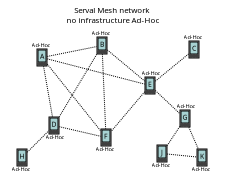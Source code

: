 <?xml version="1.0" encoding="UTF-8"?>
<dia:diagram xmlns:dia="http://www.lysator.liu.se/~alla/dia/">
  <dia:layer name="Background" visible="true" active="true">
    <dia:object type="Standard - Box" version="0" id="O0">
      <dia:attribute name="obj_pos">
        <dia:point val="0,0"/>
      </dia:attribute>
      <dia:attribute name="obj_bb">
        <dia:rectangle val="-6.939e-18,-6.939e-18;11.6,9.244"/>
      </dia:attribute>
      <dia:attribute name="elem_corner">
        <dia:point val="0,0"/>
      </dia:attribute>
      <dia:attribute name="elem_width">
        <dia:real val="11.6"/>
      </dia:attribute>
      <dia:attribute name="elem_height">
        <dia:real val="9.244"/>
      </dia:attribute>
      <dia:attribute name="border_width">
        <dia:real val="1.388e-17"/>
      </dia:attribute>
      <dia:attribute name="border_color">
        <dia:color val="#ffffff"/>
      </dia:attribute>
      <dia:attribute name="show_background">
        <dia:boolean val="false"/>
      </dia:attribute>
      <dia:attribute name="aspect">
        <dia:enum val="1"/>
      </dia:attribute>
    </dia:object>
    <dia:object type="Standard - Text" version="1" id="O1">
      <dia:attribute name="obj_pos">
        <dia:point val="5.6,0.6"/>
      </dia:attribute>
      <dia:attribute name="obj_bb">
        <dia:rectangle val="3.174,0.221;8.038,1.209"/>
      </dia:attribute>
      <dia:attribute name="text">
        <dia:composite type="text">
          <dia:attribute name="string">
            <dia:string>#Serval Mesh network
no infrastructure Ad-Hoc#</dia:string>
          </dia:attribute>
          <dia:attribute name="font">
            <dia:font family="sans" style="0" name="Helvetica"/>
          </dia:attribute>
          <dia:attribute name="height">
            <dia:real val="0.494"/>
          </dia:attribute>
          <dia:attribute name="pos">
            <dia:point val="5.6,0.6"/>
          </dia:attribute>
          <dia:attribute name="color">
            <dia:color val="#000000"/>
          </dia:attribute>
          <dia:attribute name="alignment">
            <dia:enum val="1"/>
          </dia:attribute>
        </dia:composite>
      </dia:attribute>
      <dia:attribute name="valign">
        <dia:enum val="3"/>
      </dia:attribute>
    </dia:object>
    <dia:group>
      <dia:object type="Standard - Box" version="0" id="O2">
        <dia:attribute name="obj_pos">
          <dia:point val="1.8,2.4"/>
        </dia:attribute>
        <dia:attribute name="obj_bb">
          <dia:rectangle val="1.785,2.385;2.315,3.265"/>
        </dia:attribute>
        <dia:attribute name="elem_corner">
          <dia:point val="1.8,2.4"/>
        </dia:attribute>
        <dia:attribute name="elem_width">
          <dia:real val="0.5"/>
        </dia:attribute>
        <dia:attribute name="elem_height">
          <dia:real val="0.85"/>
        </dia:attribute>
        <dia:attribute name="border_width">
          <dia:real val="0.03"/>
        </dia:attribute>
        <dia:attribute name="show_background">
          <dia:boolean val="true"/>
        </dia:attribute>
      </dia:object>
      <dia:object type="Standard - Box" version="0" id="O3">
        <dia:attribute name="obj_pos">
          <dia:point val="1.85,2.45"/>
        </dia:attribute>
        <dia:attribute name="obj_bb">
          <dia:rectangle val="1.835,2.435;2.265,3.065"/>
        </dia:attribute>
        <dia:attribute name="elem_corner">
          <dia:point val="1.85,2.45"/>
        </dia:attribute>
        <dia:attribute name="elem_width">
          <dia:real val="0.4"/>
        </dia:attribute>
        <dia:attribute name="elem_height">
          <dia:real val="0.6"/>
        </dia:attribute>
        <dia:attribute name="border_width">
          <dia:real val="0.03"/>
        </dia:attribute>
        <dia:attribute name="inner_color">
          <dia:color val="#a7d2d2"/>
        </dia:attribute>
        <dia:attribute name="show_background">
          <dia:boolean val="true"/>
        </dia:attribute>
      </dia:object>
      <dia:object type="Standard - Box" version="0" id="O4">
        <dia:attribute name="obj_pos">
          <dia:point val="1.85,3.1"/>
        </dia:attribute>
        <dia:attribute name="obj_bb">
          <dia:rectangle val="1.835,3.085;1.965,3.215"/>
        </dia:attribute>
        <dia:attribute name="elem_corner">
          <dia:point val="1.85,3.1"/>
        </dia:attribute>
        <dia:attribute name="elem_width">
          <dia:real val="0.1"/>
        </dia:attribute>
        <dia:attribute name="elem_height">
          <dia:real val="0.1"/>
        </dia:attribute>
        <dia:attribute name="border_width">
          <dia:real val="0.03"/>
        </dia:attribute>
        <dia:attribute name="show_background">
          <dia:boolean val="true"/>
        </dia:attribute>
      </dia:object>
      <dia:object type="Standard - Box" version="0" id="O5">
        <dia:attribute name="obj_pos">
          <dia:point val="2,3.1"/>
        </dia:attribute>
        <dia:attribute name="obj_bb">
          <dia:rectangle val="1.985,3.085;2.115,3.215"/>
        </dia:attribute>
        <dia:attribute name="elem_corner">
          <dia:point val="2,3.1"/>
        </dia:attribute>
        <dia:attribute name="elem_width">
          <dia:real val="0.1"/>
        </dia:attribute>
        <dia:attribute name="elem_height">
          <dia:real val="0.1"/>
        </dia:attribute>
        <dia:attribute name="border_width">
          <dia:real val="0.03"/>
        </dia:attribute>
        <dia:attribute name="show_background">
          <dia:boolean val="true"/>
        </dia:attribute>
      </dia:object>
      <dia:object type="Standard - Box" version="0" id="O6">
        <dia:attribute name="obj_pos">
          <dia:point val="2.15,3.1"/>
        </dia:attribute>
        <dia:attribute name="obj_bb">
          <dia:rectangle val="2.135,3.085;2.265,3.215"/>
        </dia:attribute>
        <dia:attribute name="elem_corner">
          <dia:point val="2.15,3.1"/>
        </dia:attribute>
        <dia:attribute name="elem_width">
          <dia:real val="0.1"/>
        </dia:attribute>
        <dia:attribute name="elem_height">
          <dia:real val="0.1"/>
        </dia:attribute>
        <dia:attribute name="border_width">
          <dia:real val="0.03"/>
        </dia:attribute>
        <dia:attribute name="show_background">
          <dia:boolean val="true"/>
        </dia:attribute>
      </dia:object>
    </dia:group>
    <dia:group>
      <dia:object type="Standard - Box" version="0" id="O7">
        <dia:attribute name="obj_pos">
          <dia:point val="7.2,3.8"/>
        </dia:attribute>
        <dia:attribute name="obj_bb">
          <dia:rectangle val="7.185,3.785;7.715,4.665"/>
        </dia:attribute>
        <dia:attribute name="elem_corner">
          <dia:point val="7.2,3.8"/>
        </dia:attribute>
        <dia:attribute name="elem_width">
          <dia:real val="0.5"/>
        </dia:attribute>
        <dia:attribute name="elem_height">
          <dia:real val="0.85"/>
        </dia:attribute>
        <dia:attribute name="border_width">
          <dia:real val="0.03"/>
        </dia:attribute>
        <dia:attribute name="show_background">
          <dia:boolean val="true"/>
        </dia:attribute>
      </dia:object>
      <dia:object type="Standard - Box" version="0" id="O8">
        <dia:attribute name="obj_pos">
          <dia:point val="7.25,3.85"/>
        </dia:attribute>
        <dia:attribute name="obj_bb">
          <dia:rectangle val="7.235,3.835;7.665,4.465"/>
        </dia:attribute>
        <dia:attribute name="elem_corner">
          <dia:point val="7.25,3.85"/>
        </dia:attribute>
        <dia:attribute name="elem_width">
          <dia:real val="0.4"/>
        </dia:attribute>
        <dia:attribute name="elem_height">
          <dia:real val="0.6"/>
        </dia:attribute>
        <dia:attribute name="border_width">
          <dia:real val="0.03"/>
        </dia:attribute>
        <dia:attribute name="inner_color">
          <dia:color val="#a7d2d2"/>
        </dia:attribute>
        <dia:attribute name="show_background">
          <dia:boolean val="true"/>
        </dia:attribute>
      </dia:object>
      <dia:object type="Standard - Box" version="0" id="O9">
        <dia:attribute name="obj_pos">
          <dia:point val="7.25,4.5"/>
        </dia:attribute>
        <dia:attribute name="obj_bb">
          <dia:rectangle val="7.235,4.485;7.365,4.615"/>
        </dia:attribute>
        <dia:attribute name="elem_corner">
          <dia:point val="7.25,4.5"/>
        </dia:attribute>
        <dia:attribute name="elem_width">
          <dia:real val="0.1"/>
        </dia:attribute>
        <dia:attribute name="elem_height">
          <dia:real val="0.1"/>
        </dia:attribute>
        <dia:attribute name="border_width">
          <dia:real val="0.03"/>
        </dia:attribute>
        <dia:attribute name="show_background">
          <dia:boolean val="true"/>
        </dia:attribute>
      </dia:object>
      <dia:object type="Standard - Box" version="0" id="O10">
        <dia:attribute name="obj_pos">
          <dia:point val="7.4,4.5"/>
        </dia:attribute>
        <dia:attribute name="obj_bb">
          <dia:rectangle val="7.385,4.485;7.515,4.615"/>
        </dia:attribute>
        <dia:attribute name="elem_corner">
          <dia:point val="7.4,4.5"/>
        </dia:attribute>
        <dia:attribute name="elem_width">
          <dia:real val="0.1"/>
        </dia:attribute>
        <dia:attribute name="elem_height">
          <dia:real val="0.1"/>
        </dia:attribute>
        <dia:attribute name="border_width">
          <dia:real val="0.03"/>
        </dia:attribute>
        <dia:attribute name="show_background">
          <dia:boolean val="true"/>
        </dia:attribute>
      </dia:object>
      <dia:object type="Standard - Box" version="0" id="O11">
        <dia:attribute name="obj_pos">
          <dia:point val="7.55,4.5"/>
        </dia:attribute>
        <dia:attribute name="obj_bb">
          <dia:rectangle val="7.535,4.485;7.665,4.615"/>
        </dia:attribute>
        <dia:attribute name="elem_corner">
          <dia:point val="7.55,4.5"/>
        </dia:attribute>
        <dia:attribute name="elem_width">
          <dia:real val="0.1"/>
        </dia:attribute>
        <dia:attribute name="elem_height">
          <dia:real val="0.1"/>
        </dia:attribute>
        <dia:attribute name="border_width">
          <dia:real val="0.03"/>
        </dia:attribute>
        <dia:attribute name="show_background">
          <dia:boolean val="true"/>
        </dia:attribute>
      </dia:object>
    </dia:group>
    <dia:group>
      <dia:object type="Standard - Box" version="0" id="O12">
        <dia:attribute name="obj_pos">
          <dia:point val="4.8,1.8"/>
        </dia:attribute>
        <dia:attribute name="obj_bb">
          <dia:rectangle val="4.785,1.785;5.315,2.665"/>
        </dia:attribute>
        <dia:attribute name="elem_corner">
          <dia:point val="4.8,1.8"/>
        </dia:attribute>
        <dia:attribute name="elem_width">
          <dia:real val="0.5"/>
        </dia:attribute>
        <dia:attribute name="elem_height">
          <dia:real val="0.85"/>
        </dia:attribute>
        <dia:attribute name="border_width">
          <dia:real val="0.03"/>
        </dia:attribute>
        <dia:attribute name="show_background">
          <dia:boolean val="true"/>
        </dia:attribute>
      </dia:object>
      <dia:object type="Standard - Box" version="0" id="O13">
        <dia:attribute name="obj_pos">
          <dia:point val="4.85,1.85"/>
        </dia:attribute>
        <dia:attribute name="obj_bb">
          <dia:rectangle val="4.835,1.835;5.265,2.465"/>
        </dia:attribute>
        <dia:attribute name="elem_corner">
          <dia:point val="4.85,1.85"/>
        </dia:attribute>
        <dia:attribute name="elem_width">
          <dia:real val="0.4"/>
        </dia:attribute>
        <dia:attribute name="elem_height">
          <dia:real val="0.6"/>
        </dia:attribute>
        <dia:attribute name="border_width">
          <dia:real val="0.03"/>
        </dia:attribute>
        <dia:attribute name="inner_color">
          <dia:color val="#a7d2d2"/>
        </dia:attribute>
        <dia:attribute name="show_background">
          <dia:boolean val="true"/>
        </dia:attribute>
      </dia:object>
      <dia:object type="Standard - Box" version="0" id="O14">
        <dia:attribute name="obj_pos">
          <dia:point val="4.85,2.5"/>
        </dia:attribute>
        <dia:attribute name="obj_bb">
          <dia:rectangle val="4.835,2.485;4.965,2.615"/>
        </dia:attribute>
        <dia:attribute name="elem_corner">
          <dia:point val="4.85,2.5"/>
        </dia:attribute>
        <dia:attribute name="elem_width">
          <dia:real val="0.1"/>
        </dia:attribute>
        <dia:attribute name="elem_height">
          <dia:real val="0.1"/>
        </dia:attribute>
        <dia:attribute name="border_width">
          <dia:real val="0.03"/>
        </dia:attribute>
        <dia:attribute name="show_background">
          <dia:boolean val="true"/>
        </dia:attribute>
      </dia:object>
      <dia:object type="Standard - Box" version="0" id="O15">
        <dia:attribute name="obj_pos">
          <dia:point val="5,2.5"/>
        </dia:attribute>
        <dia:attribute name="obj_bb">
          <dia:rectangle val="4.985,2.485;5.115,2.615"/>
        </dia:attribute>
        <dia:attribute name="elem_corner">
          <dia:point val="5,2.5"/>
        </dia:attribute>
        <dia:attribute name="elem_width">
          <dia:real val="0.1"/>
        </dia:attribute>
        <dia:attribute name="elem_height">
          <dia:real val="0.1"/>
        </dia:attribute>
        <dia:attribute name="border_width">
          <dia:real val="0.03"/>
        </dia:attribute>
        <dia:attribute name="show_background">
          <dia:boolean val="true"/>
        </dia:attribute>
      </dia:object>
      <dia:object type="Standard - Box" version="0" id="O16">
        <dia:attribute name="obj_pos">
          <dia:point val="5.15,2.5"/>
        </dia:attribute>
        <dia:attribute name="obj_bb">
          <dia:rectangle val="5.135,2.485;5.265,2.615"/>
        </dia:attribute>
        <dia:attribute name="elem_corner">
          <dia:point val="5.15,2.5"/>
        </dia:attribute>
        <dia:attribute name="elem_width">
          <dia:real val="0.1"/>
        </dia:attribute>
        <dia:attribute name="elem_height">
          <dia:real val="0.1"/>
        </dia:attribute>
        <dia:attribute name="border_width">
          <dia:real val="0.03"/>
        </dia:attribute>
        <dia:attribute name="show_background">
          <dia:boolean val="true"/>
        </dia:attribute>
      </dia:object>
    </dia:group>
    <dia:group>
      <dia:object type="Standard - Box" version="0" id="O17">
        <dia:attribute name="obj_pos">
          <dia:point val="2.4,5.8"/>
        </dia:attribute>
        <dia:attribute name="obj_bb">
          <dia:rectangle val="2.385,5.785;2.915,6.665"/>
        </dia:attribute>
        <dia:attribute name="elem_corner">
          <dia:point val="2.4,5.8"/>
        </dia:attribute>
        <dia:attribute name="elem_width">
          <dia:real val="0.5"/>
        </dia:attribute>
        <dia:attribute name="elem_height">
          <dia:real val="0.85"/>
        </dia:attribute>
        <dia:attribute name="border_width">
          <dia:real val="0.03"/>
        </dia:attribute>
        <dia:attribute name="show_background">
          <dia:boolean val="true"/>
        </dia:attribute>
      </dia:object>
      <dia:object type="Standard - Box" version="0" id="O18">
        <dia:attribute name="obj_pos">
          <dia:point val="2.45,5.85"/>
        </dia:attribute>
        <dia:attribute name="obj_bb">
          <dia:rectangle val="2.435,5.835;2.865,6.465"/>
        </dia:attribute>
        <dia:attribute name="elem_corner">
          <dia:point val="2.45,5.85"/>
        </dia:attribute>
        <dia:attribute name="elem_width">
          <dia:real val="0.4"/>
        </dia:attribute>
        <dia:attribute name="elem_height">
          <dia:real val="0.6"/>
        </dia:attribute>
        <dia:attribute name="border_width">
          <dia:real val="0.03"/>
        </dia:attribute>
        <dia:attribute name="inner_color">
          <dia:color val="#a7d2d2"/>
        </dia:attribute>
        <dia:attribute name="show_background">
          <dia:boolean val="true"/>
        </dia:attribute>
      </dia:object>
      <dia:object type="Standard - Box" version="0" id="O19">
        <dia:attribute name="obj_pos">
          <dia:point val="2.45,6.5"/>
        </dia:attribute>
        <dia:attribute name="obj_bb">
          <dia:rectangle val="2.435,6.485;2.565,6.615"/>
        </dia:attribute>
        <dia:attribute name="elem_corner">
          <dia:point val="2.45,6.5"/>
        </dia:attribute>
        <dia:attribute name="elem_width">
          <dia:real val="0.1"/>
        </dia:attribute>
        <dia:attribute name="elem_height">
          <dia:real val="0.1"/>
        </dia:attribute>
        <dia:attribute name="border_width">
          <dia:real val="0.03"/>
        </dia:attribute>
        <dia:attribute name="show_background">
          <dia:boolean val="true"/>
        </dia:attribute>
      </dia:object>
      <dia:object type="Standard - Box" version="0" id="O20">
        <dia:attribute name="obj_pos">
          <dia:point val="2.6,6.5"/>
        </dia:attribute>
        <dia:attribute name="obj_bb">
          <dia:rectangle val="2.585,6.485;2.715,6.615"/>
        </dia:attribute>
        <dia:attribute name="elem_corner">
          <dia:point val="2.6,6.5"/>
        </dia:attribute>
        <dia:attribute name="elem_width">
          <dia:real val="0.1"/>
        </dia:attribute>
        <dia:attribute name="elem_height">
          <dia:real val="0.1"/>
        </dia:attribute>
        <dia:attribute name="border_width">
          <dia:real val="0.03"/>
        </dia:attribute>
        <dia:attribute name="show_background">
          <dia:boolean val="true"/>
        </dia:attribute>
      </dia:object>
      <dia:object type="Standard - Box" version="0" id="O21">
        <dia:attribute name="obj_pos">
          <dia:point val="2.75,6.5"/>
        </dia:attribute>
        <dia:attribute name="obj_bb">
          <dia:rectangle val="2.735,6.485;2.865,6.615"/>
        </dia:attribute>
        <dia:attribute name="elem_corner">
          <dia:point val="2.75,6.5"/>
        </dia:attribute>
        <dia:attribute name="elem_width">
          <dia:real val="0.1"/>
        </dia:attribute>
        <dia:attribute name="elem_height">
          <dia:real val="0.1"/>
        </dia:attribute>
        <dia:attribute name="border_width">
          <dia:real val="0.03"/>
        </dia:attribute>
        <dia:attribute name="show_background">
          <dia:boolean val="true"/>
        </dia:attribute>
      </dia:object>
    </dia:group>
    <dia:group>
      <dia:object type="Standard - Box" version="0" id="O22">
        <dia:attribute name="obj_pos">
          <dia:point val="5,6.4"/>
        </dia:attribute>
        <dia:attribute name="obj_bb">
          <dia:rectangle val="4.985,6.385;5.515,7.265"/>
        </dia:attribute>
        <dia:attribute name="elem_corner">
          <dia:point val="5,6.4"/>
        </dia:attribute>
        <dia:attribute name="elem_width">
          <dia:real val="0.5"/>
        </dia:attribute>
        <dia:attribute name="elem_height">
          <dia:real val="0.85"/>
        </dia:attribute>
        <dia:attribute name="border_width">
          <dia:real val="0.03"/>
        </dia:attribute>
        <dia:attribute name="show_background">
          <dia:boolean val="true"/>
        </dia:attribute>
      </dia:object>
      <dia:object type="Standard - Box" version="0" id="O23">
        <dia:attribute name="obj_pos">
          <dia:point val="5.05,6.45"/>
        </dia:attribute>
        <dia:attribute name="obj_bb">
          <dia:rectangle val="5.035,6.435;5.465,7.065"/>
        </dia:attribute>
        <dia:attribute name="elem_corner">
          <dia:point val="5.05,6.45"/>
        </dia:attribute>
        <dia:attribute name="elem_width">
          <dia:real val="0.4"/>
        </dia:attribute>
        <dia:attribute name="elem_height">
          <dia:real val="0.6"/>
        </dia:attribute>
        <dia:attribute name="border_width">
          <dia:real val="0.03"/>
        </dia:attribute>
        <dia:attribute name="inner_color">
          <dia:color val="#a7d2d2"/>
        </dia:attribute>
        <dia:attribute name="show_background">
          <dia:boolean val="true"/>
        </dia:attribute>
      </dia:object>
      <dia:object type="Standard - Box" version="0" id="O24">
        <dia:attribute name="obj_pos">
          <dia:point val="5.05,7.1"/>
        </dia:attribute>
        <dia:attribute name="obj_bb">
          <dia:rectangle val="5.035,7.085;5.165,7.215"/>
        </dia:attribute>
        <dia:attribute name="elem_corner">
          <dia:point val="5.05,7.1"/>
        </dia:attribute>
        <dia:attribute name="elem_width">
          <dia:real val="0.1"/>
        </dia:attribute>
        <dia:attribute name="elem_height">
          <dia:real val="0.1"/>
        </dia:attribute>
        <dia:attribute name="border_width">
          <dia:real val="0.03"/>
        </dia:attribute>
        <dia:attribute name="show_background">
          <dia:boolean val="true"/>
        </dia:attribute>
      </dia:object>
      <dia:object type="Standard - Box" version="0" id="O25">
        <dia:attribute name="obj_pos">
          <dia:point val="5.2,7.1"/>
        </dia:attribute>
        <dia:attribute name="obj_bb">
          <dia:rectangle val="5.185,7.085;5.315,7.215"/>
        </dia:attribute>
        <dia:attribute name="elem_corner">
          <dia:point val="5.2,7.1"/>
        </dia:attribute>
        <dia:attribute name="elem_width">
          <dia:real val="0.1"/>
        </dia:attribute>
        <dia:attribute name="elem_height">
          <dia:real val="0.1"/>
        </dia:attribute>
        <dia:attribute name="border_width">
          <dia:real val="0.03"/>
        </dia:attribute>
        <dia:attribute name="show_background">
          <dia:boolean val="true"/>
        </dia:attribute>
      </dia:object>
      <dia:object type="Standard - Box" version="0" id="O26">
        <dia:attribute name="obj_pos">
          <dia:point val="5.35,7.1"/>
        </dia:attribute>
        <dia:attribute name="obj_bb">
          <dia:rectangle val="5.335,7.085;5.465,7.215"/>
        </dia:attribute>
        <dia:attribute name="elem_corner">
          <dia:point val="5.35,7.1"/>
        </dia:attribute>
        <dia:attribute name="elem_width">
          <dia:real val="0.1"/>
        </dia:attribute>
        <dia:attribute name="elem_height">
          <dia:real val="0.1"/>
        </dia:attribute>
        <dia:attribute name="border_width">
          <dia:real val="0.03"/>
        </dia:attribute>
        <dia:attribute name="show_background">
          <dia:boolean val="true"/>
        </dia:attribute>
      </dia:object>
    </dia:group>
    <dia:group>
      <dia:object type="Standard - Box" version="0" id="O27">
        <dia:attribute name="obj_pos">
          <dia:point val="7.8,7.2"/>
        </dia:attribute>
        <dia:attribute name="obj_bb">
          <dia:rectangle val="7.785,7.185;8.315,8.065"/>
        </dia:attribute>
        <dia:attribute name="elem_corner">
          <dia:point val="7.8,7.2"/>
        </dia:attribute>
        <dia:attribute name="elem_width">
          <dia:real val="0.5"/>
        </dia:attribute>
        <dia:attribute name="elem_height">
          <dia:real val="0.85"/>
        </dia:attribute>
        <dia:attribute name="border_width">
          <dia:real val="0.03"/>
        </dia:attribute>
        <dia:attribute name="show_background">
          <dia:boolean val="true"/>
        </dia:attribute>
      </dia:object>
      <dia:object type="Standard - Box" version="0" id="O28">
        <dia:attribute name="obj_pos">
          <dia:point val="7.85,7.25"/>
        </dia:attribute>
        <dia:attribute name="obj_bb">
          <dia:rectangle val="7.835,7.235;8.265,7.865"/>
        </dia:attribute>
        <dia:attribute name="elem_corner">
          <dia:point val="7.85,7.25"/>
        </dia:attribute>
        <dia:attribute name="elem_width">
          <dia:real val="0.4"/>
        </dia:attribute>
        <dia:attribute name="elem_height">
          <dia:real val="0.6"/>
        </dia:attribute>
        <dia:attribute name="border_width">
          <dia:real val="0.03"/>
        </dia:attribute>
        <dia:attribute name="inner_color">
          <dia:color val="#a7d2d2"/>
        </dia:attribute>
        <dia:attribute name="show_background">
          <dia:boolean val="true"/>
        </dia:attribute>
      </dia:object>
      <dia:object type="Standard - Box" version="0" id="O29">
        <dia:attribute name="obj_pos">
          <dia:point val="7.85,7.9"/>
        </dia:attribute>
        <dia:attribute name="obj_bb">
          <dia:rectangle val="7.835,7.885;7.965,8.015"/>
        </dia:attribute>
        <dia:attribute name="elem_corner">
          <dia:point val="7.85,7.9"/>
        </dia:attribute>
        <dia:attribute name="elem_width">
          <dia:real val="0.1"/>
        </dia:attribute>
        <dia:attribute name="elem_height">
          <dia:real val="0.1"/>
        </dia:attribute>
        <dia:attribute name="border_width">
          <dia:real val="0.03"/>
        </dia:attribute>
        <dia:attribute name="show_background">
          <dia:boolean val="true"/>
        </dia:attribute>
      </dia:object>
      <dia:object type="Standard - Box" version="0" id="O30">
        <dia:attribute name="obj_pos">
          <dia:point val="8,7.9"/>
        </dia:attribute>
        <dia:attribute name="obj_bb">
          <dia:rectangle val="7.985,7.885;8.115,8.015"/>
        </dia:attribute>
        <dia:attribute name="elem_corner">
          <dia:point val="8,7.9"/>
        </dia:attribute>
        <dia:attribute name="elem_width">
          <dia:real val="0.1"/>
        </dia:attribute>
        <dia:attribute name="elem_height">
          <dia:real val="0.1"/>
        </dia:attribute>
        <dia:attribute name="border_width">
          <dia:real val="0.03"/>
        </dia:attribute>
        <dia:attribute name="show_background">
          <dia:boolean val="true"/>
        </dia:attribute>
      </dia:object>
      <dia:object type="Standard - Box" version="0" id="O31">
        <dia:attribute name="obj_pos">
          <dia:point val="8.15,7.9"/>
        </dia:attribute>
        <dia:attribute name="obj_bb">
          <dia:rectangle val="8.135,7.885;8.265,8.015"/>
        </dia:attribute>
        <dia:attribute name="elem_corner">
          <dia:point val="8.15,7.9"/>
        </dia:attribute>
        <dia:attribute name="elem_width">
          <dia:real val="0.1"/>
        </dia:attribute>
        <dia:attribute name="elem_height">
          <dia:real val="0.1"/>
        </dia:attribute>
        <dia:attribute name="border_width">
          <dia:real val="0.03"/>
        </dia:attribute>
        <dia:attribute name="show_background">
          <dia:boolean val="true"/>
        </dia:attribute>
      </dia:object>
    </dia:group>
    <dia:group>
      <dia:object type="Standard - Box" version="0" id="O32">
        <dia:attribute name="obj_pos">
          <dia:point val="8.95,5.45"/>
        </dia:attribute>
        <dia:attribute name="obj_bb">
          <dia:rectangle val="8.935,5.435;9.465,6.315"/>
        </dia:attribute>
        <dia:attribute name="elem_corner">
          <dia:point val="8.95,5.45"/>
        </dia:attribute>
        <dia:attribute name="elem_width">
          <dia:real val="0.5"/>
        </dia:attribute>
        <dia:attribute name="elem_height">
          <dia:real val="0.85"/>
        </dia:attribute>
        <dia:attribute name="border_width">
          <dia:real val="0.03"/>
        </dia:attribute>
        <dia:attribute name="show_background">
          <dia:boolean val="true"/>
        </dia:attribute>
      </dia:object>
      <dia:object type="Standard - Box" version="0" id="O33">
        <dia:attribute name="obj_pos">
          <dia:point val="9,5.5"/>
        </dia:attribute>
        <dia:attribute name="obj_bb">
          <dia:rectangle val="8.985,5.485;9.415,6.115"/>
        </dia:attribute>
        <dia:attribute name="elem_corner">
          <dia:point val="9,5.5"/>
        </dia:attribute>
        <dia:attribute name="elem_width">
          <dia:real val="0.4"/>
        </dia:attribute>
        <dia:attribute name="elem_height">
          <dia:real val="0.6"/>
        </dia:attribute>
        <dia:attribute name="border_width">
          <dia:real val="0.03"/>
        </dia:attribute>
        <dia:attribute name="inner_color">
          <dia:color val="#a7d2d2"/>
        </dia:attribute>
        <dia:attribute name="show_background">
          <dia:boolean val="true"/>
        </dia:attribute>
      </dia:object>
      <dia:object type="Standard - Box" version="0" id="O34">
        <dia:attribute name="obj_pos">
          <dia:point val="9,6.15"/>
        </dia:attribute>
        <dia:attribute name="obj_bb">
          <dia:rectangle val="8.985,6.135;9.115,6.265"/>
        </dia:attribute>
        <dia:attribute name="elem_corner">
          <dia:point val="9,6.15"/>
        </dia:attribute>
        <dia:attribute name="elem_width">
          <dia:real val="0.1"/>
        </dia:attribute>
        <dia:attribute name="elem_height">
          <dia:real val="0.1"/>
        </dia:attribute>
        <dia:attribute name="border_width">
          <dia:real val="0.03"/>
        </dia:attribute>
        <dia:attribute name="show_background">
          <dia:boolean val="true"/>
        </dia:attribute>
      </dia:object>
      <dia:object type="Standard - Box" version="0" id="O35">
        <dia:attribute name="obj_pos">
          <dia:point val="9.15,6.15"/>
        </dia:attribute>
        <dia:attribute name="obj_bb">
          <dia:rectangle val="9.135,6.135;9.265,6.265"/>
        </dia:attribute>
        <dia:attribute name="elem_corner">
          <dia:point val="9.15,6.15"/>
        </dia:attribute>
        <dia:attribute name="elem_width">
          <dia:real val="0.1"/>
        </dia:attribute>
        <dia:attribute name="elem_height">
          <dia:real val="0.1"/>
        </dia:attribute>
        <dia:attribute name="border_width">
          <dia:real val="0.03"/>
        </dia:attribute>
        <dia:attribute name="show_background">
          <dia:boolean val="true"/>
        </dia:attribute>
      </dia:object>
      <dia:object type="Standard - Box" version="0" id="O36">
        <dia:attribute name="obj_pos">
          <dia:point val="9.3,6.15"/>
        </dia:attribute>
        <dia:attribute name="obj_bb">
          <dia:rectangle val="9.285,6.135;9.415,6.265"/>
        </dia:attribute>
        <dia:attribute name="elem_corner">
          <dia:point val="9.3,6.15"/>
        </dia:attribute>
        <dia:attribute name="elem_width">
          <dia:real val="0.1"/>
        </dia:attribute>
        <dia:attribute name="elem_height">
          <dia:real val="0.1"/>
        </dia:attribute>
        <dia:attribute name="border_width">
          <dia:real val="0.03"/>
        </dia:attribute>
        <dia:attribute name="show_background">
          <dia:boolean val="true"/>
        </dia:attribute>
      </dia:object>
    </dia:group>
    <dia:group>
      <dia:object type="Standard - Box" version="0" id="O37">
        <dia:attribute name="obj_pos">
          <dia:point val="9.4,2"/>
        </dia:attribute>
        <dia:attribute name="obj_bb">
          <dia:rectangle val="9.385,1.985;9.915,2.865"/>
        </dia:attribute>
        <dia:attribute name="elem_corner">
          <dia:point val="9.4,2"/>
        </dia:attribute>
        <dia:attribute name="elem_width">
          <dia:real val="0.5"/>
        </dia:attribute>
        <dia:attribute name="elem_height">
          <dia:real val="0.85"/>
        </dia:attribute>
        <dia:attribute name="border_width">
          <dia:real val="0.03"/>
        </dia:attribute>
        <dia:attribute name="show_background">
          <dia:boolean val="true"/>
        </dia:attribute>
      </dia:object>
      <dia:object type="Standard - Box" version="0" id="O38">
        <dia:attribute name="obj_pos">
          <dia:point val="9.45,2.05"/>
        </dia:attribute>
        <dia:attribute name="obj_bb">
          <dia:rectangle val="9.435,2.035;9.865,2.665"/>
        </dia:attribute>
        <dia:attribute name="elem_corner">
          <dia:point val="9.45,2.05"/>
        </dia:attribute>
        <dia:attribute name="elem_width">
          <dia:real val="0.4"/>
        </dia:attribute>
        <dia:attribute name="elem_height">
          <dia:real val="0.6"/>
        </dia:attribute>
        <dia:attribute name="border_width">
          <dia:real val="0.03"/>
        </dia:attribute>
        <dia:attribute name="inner_color">
          <dia:color val="#a7d2d2"/>
        </dia:attribute>
        <dia:attribute name="show_background">
          <dia:boolean val="true"/>
        </dia:attribute>
      </dia:object>
      <dia:object type="Standard - Box" version="0" id="O39">
        <dia:attribute name="obj_pos">
          <dia:point val="9.45,2.7"/>
        </dia:attribute>
        <dia:attribute name="obj_bb">
          <dia:rectangle val="9.435,2.685;9.565,2.815"/>
        </dia:attribute>
        <dia:attribute name="elem_corner">
          <dia:point val="9.45,2.7"/>
        </dia:attribute>
        <dia:attribute name="elem_width">
          <dia:real val="0.1"/>
        </dia:attribute>
        <dia:attribute name="elem_height">
          <dia:real val="0.1"/>
        </dia:attribute>
        <dia:attribute name="border_width">
          <dia:real val="0.03"/>
        </dia:attribute>
        <dia:attribute name="show_background">
          <dia:boolean val="true"/>
        </dia:attribute>
      </dia:object>
      <dia:object type="Standard - Box" version="0" id="O40">
        <dia:attribute name="obj_pos">
          <dia:point val="9.6,2.7"/>
        </dia:attribute>
        <dia:attribute name="obj_bb">
          <dia:rectangle val="9.585,2.685;9.715,2.815"/>
        </dia:attribute>
        <dia:attribute name="elem_corner">
          <dia:point val="9.6,2.7"/>
        </dia:attribute>
        <dia:attribute name="elem_width">
          <dia:real val="0.1"/>
        </dia:attribute>
        <dia:attribute name="elem_height">
          <dia:real val="0.1"/>
        </dia:attribute>
        <dia:attribute name="border_width">
          <dia:real val="0.03"/>
        </dia:attribute>
        <dia:attribute name="show_background">
          <dia:boolean val="true"/>
        </dia:attribute>
      </dia:object>
      <dia:object type="Standard - Box" version="0" id="O41">
        <dia:attribute name="obj_pos">
          <dia:point val="9.75,2.7"/>
        </dia:attribute>
        <dia:attribute name="obj_bb">
          <dia:rectangle val="9.735,2.685;9.865,2.815"/>
        </dia:attribute>
        <dia:attribute name="elem_corner">
          <dia:point val="9.75,2.7"/>
        </dia:attribute>
        <dia:attribute name="elem_width">
          <dia:real val="0.1"/>
        </dia:attribute>
        <dia:attribute name="elem_height">
          <dia:real val="0.1"/>
        </dia:attribute>
        <dia:attribute name="border_width">
          <dia:real val="0.03"/>
        </dia:attribute>
        <dia:attribute name="show_background">
          <dia:boolean val="true"/>
        </dia:attribute>
      </dia:object>
    </dia:group>
    <dia:group>
      <dia:object type="Standard - Box" version="0" id="O42">
        <dia:attribute name="obj_pos">
          <dia:point val="0.8,7.4"/>
        </dia:attribute>
        <dia:attribute name="obj_bb">
          <dia:rectangle val="0.785,7.385;1.315,8.265"/>
        </dia:attribute>
        <dia:attribute name="elem_corner">
          <dia:point val="0.8,7.4"/>
        </dia:attribute>
        <dia:attribute name="elem_width">
          <dia:real val="0.5"/>
        </dia:attribute>
        <dia:attribute name="elem_height">
          <dia:real val="0.85"/>
        </dia:attribute>
        <dia:attribute name="border_width">
          <dia:real val="0.03"/>
        </dia:attribute>
        <dia:attribute name="show_background">
          <dia:boolean val="true"/>
        </dia:attribute>
      </dia:object>
      <dia:object type="Standard - Box" version="0" id="O43">
        <dia:attribute name="obj_pos">
          <dia:point val="0.85,7.45"/>
        </dia:attribute>
        <dia:attribute name="obj_bb">
          <dia:rectangle val="0.835,7.435;1.265,8.065"/>
        </dia:attribute>
        <dia:attribute name="elem_corner">
          <dia:point val="0.85,7.45"/>
        </dia:attribute>
        <dia:attribute name="elem_width">
          <dia:real val="0.4"/>
        </dia:attribute>
        <dia:attribute name="elem_height">
          <dia:real val="0.6"/>
        </dia:attribute>
        <dia:attribute name="border_width">
          <dia:real val="0.03"/>
        </dia:attribute>
        <dia:attribute name="inner_color">
          <dia:color val="#a7d2d2"/>
        </dia:attribute>
        <dia:attribute name="show_background">
          <dia:boolean val="true"/>
        </dia:attribute>
      </dia:object>
      <dia:object type="Standard - Box" version="0" id="O44">
        <dia:attribute name="obj_pos">
          <dia:point val="0.85,8.1"/>
        </dia:attribute>
        <dia:attribute name="obj_bb">
          <dia:rectangle val="0.835,8.085;0.965,8.215"/>
        </dia:attribute>
        <dia:attribute name="elem_corner">
          <dia:point val="0.85,8.1"/>
        </dia:attribute>
        <dia:attribute name="elem_width">
          <dia:real val="0.1"/>
        </dia:attribute>
        <dia:attribute name="elem_height">
          <dia:real val="0.1"/>
        </dia:attribute>
        <dia:attribute name="border_width">
          <dia:real val="0.03"/>
        </dia:attribute>
        <dia:attribute name="show_background">
          <dia:boolean val="true"/>
        </dia:attribute>
      </dia:object>
      <dia:object type="Standard - Box" version="0" id="O45">
        <dia:attribute name="obj_pos">
          <dia:point val="1,8.1"/>
        </dia:attribute>
        <dia:attribute name="obj_bb">
          <dia:rectangle val="0.985,8.085;1.115,8.215"/>
        </dia:attribute>
        <dia:attribute name="elem_corner">
          <dia:point val="1,8.1"/>
        </dia:attribute>
        <dia:attribute name="elem_width">
          <dia:real val="0.1"/>
        </dia:attribute>
        <dia:attribute name="elem_height">
          <dia:real val="0.1"/>
        </dia:attribute>
        <dia:attribute name="border_width">
          <dia:real val="0.03"/>
        </dia:attribute>
        <dia:attribute name="show_background">
          <dia:boolean val="true"/>
        </dia:attribute>
      </dia:object>
      <dia:object type="Standard - Box" version="0" id="O46">
        <dia:attribute name="obj_pos">
          <dia:point val="1.15,8.1"/>
        </dia:attribute>
        <dia:attribute name="obj_bb">
          <dia:rectangle val="1.135,8.085;1.265,8.215"/>
        </dia:attribute>
        <dia:attribute name="elem_corner">
          <dia:point val="1.15,8.1"/>
        </dia:attribute>
        <dia:attribute name="elem_width">
          <dia:real val="0.1"/>
        </dia:attribute>
        <dia:attribute name="elem_height">
          <dia:real val="0.1"/>
        </dia:attribute>
        <dia:attribute name="border_width">
          <dia:real val="0.03"/>
        </dia:attribute>
        <dia:attribute name="show_background">
          <dia:boolean val="true"/>
        </dia:attribute>
      </dia:object>
    </dia:group>
    <dia:object type="Standard - Line" version="0" id="O47">
      <dia:attribute name="obj_pos">
        <dia:point val="2.128,3.265"/>
      </dia:attribute>
      <dia:attribute name="obj_bb">
        <dia:rectangle val="2.11,3.248;2.59,5.802"/>
      </dia:attribute>
      <dia:attribute name="conn_endpoints">
        <dia:point val="2.128,3.265"/>
        <dia:point val="2.572,5.785"/>
      </dia:attribute>
      <dia:attribute name="numcp">
        <dia:int val="1"/>
      </dia:attribute>
      <dia:attribute name="line_width">
        <dia:real val="0.03"/>
      </dia:attribute>
      <dia:attribute name="line_style">
        <dia:enum val="4"/>
      </dia:attribute>
      <dia:attribute name="dashlength">
        <dia:real val="0.5"/>
      </dia:attribute>
      <dia:connections>
        <dia:connection handle="0" to="O2" connection="8"/>
        <dia:connection handle="1" to="O17" connection="8"/>
      </dia:connections>
    </dia:object>
    <dia:object type="Standard - Line" version="0" id="O48">
      <dia:attribute name="obj_pos">
        <dia:point val="2.314,2.772"/>
      </dia:attribute>
      <dia:attribute name="obj_bb">
        <dia:rectangle val="2.297,2.26;4.803,2.79"/>
      </dia:attribute>
      <dia:attribute name="conn_endpoints">
        <dia:point val="2.314,2.772"/>
        <dia:point val="4.786,2.278"/>
      </dia:attribute>
      <dia:attribute name="numcp">
        <dia:int val="1"/>
      </dia:attribute>
      <dia:attribute name="line_width">
        <dia:real val="0.03"/>
      </dia:attribute>
      <dia:attribute name="line_style">
        <dia:enum val="4"/>
      </dia:attribute>
      <dia:attribute name="dashlength">
        <dia:real val="0.5"/>
      </dia:attribute>
      <dia:connections>
        <dia:connection handle="0" to="O2" connection="8"/>
        <dia:connection handle="1" to="O12" connection="8"/>
      </dia:connections>
    </dia:object>
    <dia:object type="Standard - Line" version="0" id="O49">
      <dia:attribute name="obj_pos">
        <dia:point val="5.315,2.446"/>
      </dia:attribute>
      <dia:attribute name="obj_bb">
        <dia:rectangle val="5.294,2.425;7.206,4.025"/>
      </dia:attribute>
      <dia:attribute name="conn_endpoints">
        <dia:point val="5.315,2.446"/>
        <dia:point val="7.185,4.004"/>
      </dia:attribute>
      <dia:attribute name="numcp">
        <dia:int val="1"/>
      </dia:attribute>
      <dia:attribute name="line_width">
        <dia:real val="0.03"/>
      </dia:attribute>
      <dia:attribute name="line_style">
        <dia:enum val="4"/>
      </dia:attribute>
      <dia:attribute name="dashlength">
        <dia:real val="0.5"/>
      </dia:attribute>
      <dia:connections>
        <dia:connection handle="0" to="O12" connection="8"/>
        <dia:connection handle="1" to="O7" connection="8"/>
      </dia:connections>
    </dia:object>
    <dia:object type="Standard - Line" version="0" id="O50">
      <dia:attribute name="obj_pos">
        <dia:point val="4.786,2.665"/>
      </dia:attribute>
      <dia:attribute name="obj_bb">
        <dia:rectangle val="2.893,2.644;4.807,5.806"/>
      </dia:attribute>
      <dia:attribute name="conn_endpoints">
        <dia:point val="4.786,2.665"/>
        <dia:point val="2.914,5.785"/>
      </dia:attribute>
      <dia:attribute name="numcp">
        <dia:int val="1"/>
      </dia:attribute>
      <dia:attribute name="line_width">
        <dia:real val="0.03"/>
      </dia:attribute>
      <dia:attribute name="line_style">
        <dia:enum val="4"/>
      </dia:attribute>
      <dia:attribute name="dashlength">
        <dia:real val="0.5"/>
      </dia:attribute>
      <dia:connections>
        <dia:connection handle="0" to="O12" connection="8"/>
        <dia:connection handle="1" to="O17" connection="8"/>
      </dia:connections>
    </dia:object>
    <dia:object type="Standard - Line" version="0" id="O51">
      <dia:attribute name="obj_pos">
        <dia:point val="2.315,2.894"/>
      </dia:attribute>
      <dia:attribute name="obj_bb">
        <dia:rectangle val="2.297,2.876;7.203,4.175"/>
      </dia:attribute>
      <dia:attribute name="conn_endpoints">
        <dia:point val="2.315,2.894"/>
        <dia:point val="7.185,4.156"/>
      </dia:attribute>
      <dia:attribute name="numcp">
        <dia:int val="1"/>
      </dia:attribute>
      <dia:attribute name="line_width">
        <dia:real val="0.03"/>
      </dia:attribute>
      <dia:attribute name="line_style">
        <dia:enum val="4"/>
      </dia:attribute>
      <dia:attribute name="dashlength">
        <dia:real val="0.5"/>
      </dia:attribute>
      <dia:connections>
        <dia:connection handle="0" to="O2" connection="8"/>
        <dia:connection handle="1" to="O7" connection="8"/>
      </dia:connections>
    </dia:object>
    <dia:object type="Standard - Line" version="0" id="O52">
      <dia:attribute name="obj_pos">
        <dia:point val="7.185,4.538"/>
      </dia:attribute>
      <dia:attribute name="obj_bb">
        <dia:rectangle val="5.494,4.517;7.206,6.533"/>
      </dia:attribute>
      <dia:attribute name="conn_endpoints">
        <dia:point val="7.185,4.538"/>
        <dia:point val="5.515,6.512"/>
      </dia:attribute>
      <dia:attribute name="numcp">
        <dia:int val="1"/>
      </dia:attribute>
      <dia:attribute name="line_width">
        <dia:real val="0.03"/>
      </dia:attribute>
      <dia:attribute name="line_style">
        <dia:enum val="4"/>
      </dia:attribute>
      <dia:attribute name="dashlength">
        <dia:real val="0.5"/>
      </dia:attribute>
      <dia:connections>
        <dia:connection handle="0" to="O7" connection="8"/>
        <dia:connection handle="1" to="O22" connection="8"/>
      </dia:connections>
    </dia:object>
    <dia:object type="Standard - Line" version="0" id="O53">
      <dia:attribute name="obj_pos">
        <dia:point val="5.069,2.661"/>
      </dia:attribute>
      <dia:attribute name="obj_bb">
        <dia:rectangle val="5.053,2.645;5.247,6.405"/>
      </dia:attribute>
      <dia:attribute name="conn_endpoints">
        <dia:point val="5.069,2.661"/>
        <dia:point val="5.231,6.389"/>
      </dia:attribute>
      <dia:attribute name="numcp">
        <dia:int val="1"/>
      </dia:attribute>
      <dia:attribute name="line_width">
        <dia:real val="0.03"/>
      </dia:attribute>
      <dia:attribute name="line_style">
        <dia:enum val="4"/>
      </dia:attribute>
      <dia:attribute name="dashlength">
        <dia:real val="0.5"/>
      </dia:attribute>
      <dia:connections>
        <dia:connection handle="0" to="O12" connection="8"/>
        <dia:connection handle="1" to="O22" connection="8"/>
      </dia:connections>
    </dia:object>
    <dia:object type="Standard - Line" version="0" id="O54">
      <dia:attribute name="obj_pos">
        <dia:point val="1.314,7.561"/>
      </dia:attribute>
      <dia:attribute name="obj_bb">
        <dia:rectangle val="1.293,6.468;2.407,7.582"/>
      </dia:attribute>
      <dia:attribute name="conn_endpoints">
        <dia:point val="1.314,7.561"/>
        <dia:point val="2.386,6.489"/>
      </dia:attribute>
      <dia:attribute name="numcp">
        <dia:int val="1"/>
      </dia:attribute>
      <dia:attribute name="line_width">
        <dia:real val="0.03"/>
      </dia:attribute>
      <dia:attribute name="line_style">
        <dia:enum val="4"/>
      </dia:attribute>
      <dia:attribute name="dashlength">
        <dia:real val="0.5"/>
      </dia:attribute>
      <dia:connections>
        <dia:connection handle="0" to="O42" connection="8"/>
        <dia:connection handle="1" to="O17" connection="8"/>
      </dia:connections>
    </dia:object>
    <dia:object type="Standard - Line" version="0" id="O55">
      <dia:attribute name="obj_pos">
        <dia:point val="7.715,4.008"/>
      </dia:attribute>
      <dia:attribute name="obj_bb">
        <dia:rectangle val="7.694,2.621;9.406,4.029"/>
      </dia:attribute>
      <dia:attribute name="conn_endpoints">
        <dia:point val="7.715,4.008"/>
        <dia:point val="9.385,2.642"/>
      </dia:attribute>
      <dia:attribute name="numcp">
        <dia:int val="1"/>
      </dia:attribute>
      <dia:attribute name="line_width">
        <dia:real val="0.03"/>
      </dia:attribute>
      <dia:attribute name="line_style">
        <dia:enum val="4"/>
      </dia:attribute>
      <dia:attribute name="dashlength">
        <dia:real val="0.5"/>
      </dia:attribute>
      <dia:connections>
        <dia:connection handle="0" to="O7" connection="8"/>
        <dia:connection handle="1" to="O37" connection="8"/>
      </dia:connections>
    </dia:object>
    <dia:object type="Standard - Line" version="0" id="O56">
      <dia:attribute name="obj_pos">
        <dia:point val="7.715,4.475"/>
      </dia:attribute>
      <dia:attribute name="obj_bb">
        <dia:rectangle val="7.694,4.454;8.956,5.646"/>
      </dia:attribute>
      <dia:attribute name="conn_endpoints">
        <dia:point val="7.715,4.475"/>
        <dia:point val="8.935,5.625"/>
      </dia:attribute>
      <dia:attribute name="numcp">
        <dia:int val="1"/>
      </dia:attribute>
      <dia:attribute name="line_width">
        <dia:real val="0.03"/>
      </dia:attribute>
      <dia:attribute name="line_style">
        <dia:enum val="4"/>
      </dia:attribute>
      <dia:attribute name="dashlength">
        <dia:real val="0.5"/>
      </dia:attribute>
      <dia:connections>
        <dia:connection handle="0" to="O7" connection="8"/>
        <dia:connection handle="1" to="O32" connection="8"/>
      </dia:connections>
    </dia:object>
    <dia:object type="Standard - Line" version="0" id="O57">
      <dia:attribute name="obj_pos">
        <dia:point val="8.937,6.275"/>
      </dia:attribute>
      <dia:attribute name="obj_bb">
        <dia:rectangle val="8.292,6.254;8.958,7.246"/>
      </dia:attribute>
      <dia:attribute name="conn_endpoints">
        <dia:point val="8.937,6.275"/>
        <dia:point val="8.313,7.225"/>
      </dia:attribute>
      <dia:attribute name="numcp">
        <dia:int val="1"/>
      </dia:attribute>
      <dia:attribute name="line_width">
        <dia:real val="0.03"/>
      </dia:attribute>
      <dia:attribute name="line_style">
        <dia:enum val="4"/>
      </dia:attribute>
      <dia:attribute name="dashlength">
        <dia:real val="0.5"/>
      </dia:attribute>
      <dia:connections>
        <dia:connection handle="0" to="O32" connection="8"/>
        <dia:connection handle="1" to="O27" connection="8"/>
      </dia:connections>
    </dia:object>
    <dia:object type="Standard - Text" version="1" id="O58">
      <dia:attribute name="obj_pos">
        <dia:point val="2,2.2"/>
      </dia:attribute>
      <dia:attribute name="obj_bb">
        <dia:rectangle val="1.495,2.035;2.505,2.365"/>
      </dia:attribute>
      <dia:attribute name="text">
        <dia:composite type="text">
          <dia:attribute name="string">
            <dia:string>#Ad-Hoc#</dia:string>
          </dia:attribute>
          <dia:attribute name="font">
            <dia:font family="sans" style="0" name="Helvetica"/>
          </dia:attribute>
          <dia:attribute name="height">
            <dia:real val="0.353"/>
          </dia:attribute>
          <dia:attribute name="pos">
            <dia:point val="2,2.297"/>
          </dia:attribute>
          <dia:attribute name="color">
            <dia:color val="#000000"/>
          </dia:attribute>
          <dia:attribute name="alignment">
            <dia:enum val="1"/>
          </dia:attribute>
        </dia:composite>
      </dia:attribute>
      <dia:attribute name="valign">
        <dia:enum val="2"/>
      </dia:attribute>
    </dia:object>
    <dia:object type="Standard - Text" version="1" id="O59">
      <dia:attribute name="obj_pos">
        <dia:point val="5,1.6"/>
      </dia:attribute>
      <dia:attribute name="obj_bb">
        <dia:rectangle val="4.495,1.435;5.505,1.765"/>
      </dia:attribute>
      <dia:attribute name="text">
        <dia:composite type="text">
          <dia:attribute name="string">
            <dia:string>#Ad-Hoc#</dia:string>
          </dia:attribute>
          <dia:attribute name="font">
            <dia:font family="sans" style="0" name="Helvetica"/>
          </dia:attribute>
          <dia:attribute name="height">
            <dia:real val="0.353"/>
          </dia:attribute>
          <dia:attribute name="pos">
            <dia:point val="5,1.698"/>
          </dia:attribute>
          <dia:attribute name="color">
            <dia:color val="#000000"/>
          </dia:attribute>
          <dia:attribute name="alignment">
            <dia:enum val="1"/>
          </dia:attribute>
        </dia:composite>
      </dia:attribute>
      <dia:attribute name="valign">
        <dia:enum val="2"/>
      </dia:attribute>
    </dia:object>
    <dia:object type="Standard - Text" version="1" id="O60">
      <dia:attribute name="obj_pos">
        <dia:point val="9.6,1.8"/>
      </dia:attribute>
      <dia:attribute name="obj_bb">
        <dia:rectangle val="9.095,1.635;10.105,1.965"/>
      </dia:attribute>
      <dia:attribute name="text">
        <dia:composite type="text">
          <dia:attribute name="string">
            <dia:string>#Ad-Hoc#</dia:string>
          </dia:attribute>
          <dia:attribute name="font">
            <dia:font family="sans" style="0" name="Helvetica"/>
          </dia:attribute>
          <dia:attribute name="height">
            <dia:real val="0.353"/>
          </dia:attribute>
          <dia:attribute name="pos">
            <dia:point val="9.6,1.897"/>
          </dia:attribute>
          <dia:attribute name="color">
            <dia:color val="#000000"/>
          </dia:attribute>
          <dia:attribute name="alignment">
            <dia:enum val="1"/>
          </dia:attribute>
        </dia:composite>
      </dia:attribute>
      <dia:attribute name="valign">
        <dia:enum val="2"/>
      </dia:attribute>
    </dia:object>
    <dia:object type="Standard - Text" version="1" id="O61">
      <dia:attribute name="obj_pos">
        <dia:point val="2.7,6.8"/>
      </dia:attribute>
      <dia:attribute name="obj_bb">
        <dia:rectangle val="2.195,6.635;3.205,6.965"/>
      </dia:attribute>
      <dia:attribute name="text">
        <dia:composite type="text">
          <dia:attribute name="string">
            <dia:string>#Ad-Hoc#</dia:string>
          </dia:attribute>
          <dia:attribute name="font">
            <dia:font family="sans" style="0" name="Helvetica"/>
          </dia:attribute>
          <dia:attribute name="height">
            <dia:real val="0.353"/>
          </dia:attribute>
          <dia:attribute name="pos">
            <dia:point val="2.7,6.897"/>
          </dia:attribute>
          <dia:attribute name="color">
            <dia:color val="#000000"/>
          </dia:attribute>
          <dia:attribute name="alignment">
            <dia:enum val="1"/>
          </dia:attribute>
        </dia:composite>
      </dia:attribute>
      <dia:attribute name="valign">
        <dia:enum val="2"/>
      </dia:attribute>
    </dia:object>
    <dia:object type="Standard - Text" version="1" id="O62">
      <dia:attribute name="obj_pos">
        <dia:point val="5.2,7.4"/>
      </dia:attribute>
      <dia:attribute name="obj_bb">
        <dia:rectangle val="4.695,7.235;5.705,7.565"/>
      </dia:attribute>
      <dia:attribute name="text">
        <dia:composite type="text">
          <dia:attribute name="string">
            <dia:string>#Ad-Hoc#</dia:string>
          </dia:attribute>
          <dia:attribute name="font">
            <dia:font family="sans" style="0" name="Helvetica"/>
          </dia:attribute>
          <dia:attribute name="height">
            <dia:real val="0.353"/>
          </dia:attribute>
          <dia:attribute name="pos">
            <dia:point val="5.2,7.497"/>
          </dia:attribute>
          <dia:attribute name="color">
            <dia:color val="#000000"/>
          </dia:attribute>
          <dia:attribute name="alignment">
            <dia:enum val="1"/>
          </dia:attribute>
        </dia:composite>
      </dia:attribute>
      <dia:attribute name="valign">
        <dia:enum val="2"/>
      </dia:attribute>
    </dia:object>
    <dia:object type="Standard - Text" version="1" id="O63">
      <dia:attribute name="obj_pos">
        <dia:point val="1,8.4"/>
      </dia:attribute>
      <dia:attribute name="obj_bb">
        <dia:rectangle val="0.495,8.235;1.505,8.565"/>
      </dia:attribute>
      <dia:attribute name="text">
        <dia:composite type="text">
          <dia:attribute name="string">
            <dia:string>#Ad-Hoc#</dia:string>
          </dia:attribute>
          <dia:attribute name="font">
            <dia:font family="sans" style="0" name="Helvetica"/>
          </dia:attribute>
          <dia:attribute name="height">
            <dia:real val="0.353"/>
          </dia:attribute>
          <dia:attribute name="pos">
            <dia:point val="1,8.498"/>
          </dia:attribute>
          <dia:attribute name="color">
            <dia:color val="#000000"/>
          </dia:attribute>
          <dia:attribute name="alignment">
            <dia:enum val="1"/>
          </dia:attribute>
        </dia:composite>
      </dia:attribute>
      <dia:attribute name="valign">
        <dia:enum val="2"/>
      </dia:attribute>
    </dia:object>
    <dia:object type="Standard - Text" version="1" id="O64">
      <dia:attribute name="obj_pos">
        <dia:point val="7.5,3.6"/>
      </dia:attribute>
      <dia:attribute name="obj_bb">
        <dia:rectangle val="6.995,3.435;8.005,3.765"/>
      </dia:attribute>
      <dia:attribute name="text">
        <dia:composite type="text">
          <dia:attribute name="string">
            <dia:string>#Ad-Hoc#</dia:string>
          </dia:attribute>
          <dia:attribute name="font">
            <dia:font family="sans" style="0" name="Helvetica"/>
          </dia:attribute>
          <dia:attribute name="height">
            <dia:real val="0.353"/>
          </dia:attribute>
          <dia:attribute name="pos">
            <dia:point val="7.5,3.697"/>
          </dia:attribute>
          <dia:attribute name="color">
            <dia:color val="#000000"/>
          </dia:attribute>
          <dia:attribute name="alignment">
            <dia:enum val="1"/>
          </dia:attribute>
        </dia:composite>
      </dia:attribute>
      <dia:attribute name="valign">
        <dia:enum val="2"/>
      </dia:attribute>
    </dia:object>
    <dia:object type="Standard - Text" version="1" id="O65">
      <dia:attribute name="obj_pos">
        <dia:point val="9.25,5.25"/>
      </dia:attribute>
      <dia:attribute name="obj_bb">
        <dia:rectangle val="8.745,5.085;9.755,5.415"/>
      </dia:attribute>
      <dia:attribute name="text">
        <dia:composite type="text">
          <dia:attribute name="string">
            <dia:string>#Ad-Hoc#</dia:string>
          </dia:attribute>
          <dia:attribute name="font">
            <dia:font family="sans" style="0" name="Helvetica"/>
          </dia:attribute>
          <dia:attribute name="height">
            <dia:real val="0.353"/>
          </dia:attribute>
          <dia:attribute name="pos">
            <dia:point val="9.25,5.348"/>
          </dia:attribute>
          <dia:attribute name="color">
            <dia:color val="#000000"/>
          </dia:attribute>
          <dia:attribute name="alignment">
            <dia:enum val="1"/>
          </dia:attribute>
        </dia:composite>
      </dia:attribute>
      <dia:attribute name="valign">
        <dia:enum val="2"/>
      </dia:attribute>
    </dia:object>
    <dia:object type="Standard - Text" version="1" id="O66">
      <dia:attribute name="obj_pos">
        <dia:point val="8,8.2"/>
      </dia:attribute>
      <dia:attribute name="obj_bb">
        <dia:rectangle val="7.495,8.035;8.505,8.365"/>
      </dia:attribute>
      <dia:attribute name="text">
        <dia:composite type="text">
          <dia:attribute name="string">
            <dia:string>#Ad-Hoc#</dia:string>
          </dia:attribute>
          <dia:attribute name="font">
            <dia:font family="sans" style="0" name="Helvetica"/>
          </dia:attribute>
          <dia:attribute name="height">
            <dia:real val="0.353"/>
          </dia:attribute>
          <dia:attribute name="pos">
            <dia:point val="8,8.297"/>
          </dia:attribute>
          <dia:attribute name="color">
            <dia:color val="#000000"/>
          </dia:attribute>
          <dia:attribute name="alignment">
            <dia:enum val="1"/>
          </dia:attribute>
        </dia:composite>
      </dia:attribute>
      <dia:attribute name="valign">
        <dia:enum val="2"/>
      </dia:attribute>
    </dia:object>
    <dia:object type="Standard - Text" version="1" id="O67">
      <dia:attribute name="obj_pos">
        <dia:point val="2.05,2.75"/>
      </dia:attribute>
      <dia:attribute name="obj_bb">
        <dia:rectangle val="1.935,2.554;2.165,2.946"/>
      </dia:attribute>
      <dia:attribute name="text">
        <dia:composite type="text">
          <dia:attribute name="string">
            <dia:string>#A#</dia:string>
          </dia:attribute>
          <dia:attribute name="font">
            <dia:font family="sans" style="0" name="Helvetica"/>
          </dia:attribute>
          <dia:attribute name="height">
            <dia:real val="0.423"/>
          </dia:attribute>
          <dia:attribute name="pos">
            <dia:point val="2.05,2.866"/>
          </dia:attribute>
          <dia:attribute name="color">
            <dia:color val="#000000"/>
          </dia:attribute>
          <dia:attribute name="alignment">
            <dia:enum val="1"/>
          </dia:attribute>
        </dia:composite>
      </dia:attribute>
      <dia:attribute name="valign">
        <dia:enum val="2"/>
      </dia:attribute>
      <dia:connections>
        <dia:connection handle="0" to="O3" connection="8"/>
      </dia:connections>
    </dia:object>
    <dia:object type="Standard - Text" version="1" id="O68">
      <dia:attribute name="obj_pos">
        <dia:point val="5.05,2.15"/>
      </dia:attribute>
      <dia:attribute name="obj_bb">
        <dia:rectangle val="4.934,1.954;5.166,2.346"/>
      </dia:attribute>
      <dia:attribute name="text">
        <dia:composite type="text">
          <dia:attribute name="string">
            <dia:string>#B#</dia:string>
          </dia:attribute>
          <dia:attribute name="font">
            <dia:font family="sans" style="0" name="Helvetica"/>
          </dia:attribute>
          <dia:attribute name="height">
            <dia:real val="0.423"/>
          </dia:attribute>
          <dia:attribute name="pos">
            <dia:point val="5.05,2.266"/>
          </dia:attribute>
          <dia:attribute name="color">
            <dia:color val="#000000"/>
          </dia:attribute>
          <dia:attribute name="alignment">
            <dia:enum val="1"/>
          </dia:attribute>
        </dia:composite>
      </dia:attribute>
      <dia:attribute name="valign">
        <dia:enum val="2"/>
      </dia:attribute>
      <dia:connections>
        <dia:connection handle="0" to="O13" connection="8"/>
      </dia:connections>
    </dia:object>
    <dia:object type="Standard - Text" version="1" id="O69">
      <dia:attribute name="obj_pos">
        <dia:point val="9.65,2.35"/>
      </dia:attribute>
      <dia:attribute name="obj_bb">
        <dia:rectangle val="9.533,2.154;9.768,2.546"/>
      </dia:attribute>
      <dia:attribute name="text">
        <dia:composite type="text">
          <dia:attribute name="string">
            <dia:string>#C#</dia:string>
          </dia:attribute>
          <dia:attribute name="font">
            <dia:font family="sans" style="0" name="Helvetica"/>
          </dia:attribute>
          <dia:attribute name="height">
            <dia:real val="0.423"/>
          </dia:attribute>
          <dia:attribute name="pos">
            <dia:point val="9.65,2.466"/>
          </dia:attribute>
          <dia:attribute name="color">
            <dia:color val="#000000"/>
          </dia:attribute>
          <dia:attribute name="alignment">
            <dia:enum val="1"/>
          </dia:attribute>
        </dia:composite>
      </dia:attribute>
      <dia:attribute name="valign">
        <dia:enum val="2"/>
      </dia:attribute>
      <dia:connections>
        <dia:connection handle="0" to="O38" connection="8"/>
      </dia:connections>
    </dia:object>
    <dia:object type="Standard - Text" version="1" id="O70">
      <dia:attribute name="obj_pos">
        <dia:point val="2.65,6.15"/>
      </dia:attribute>
      <dia:attribute name="obj_bb">
        <dia:rectangle val="2.52,5.954;2.78,6.346"/>
      </dia:attribute>
      <dia:attribute name="text">
        <dia:composite type="text">
          <dia:attribute name="string">
            <dia:string>#D#</dia:string>
          </dia:attribute>
          <dia:attribute name="font">
            <dia:font family="sans" style="0" name="Helvetica"/>
          </dia:attribute>
          <dia:attribute name="height">
            <dia:real val="0.423"/>
          </dia:attribute>
          <dia:attribute name="pos">
            <dia:point val="2.65,6.266"/>
          </dia:attribute>
          <dia:attribute name="color">
            <dia:color val="#000000"/>
          </dia:attribute>
          <dia:attribute name="alignment">
            <dia:enum val="1"/>
          </dia:attribute>
        </dia:composite>
      </dia:attribute>
      <dia:attribute name="valign">
        <dia:enum val="2"/>
      </dia:attribute>
      <dia:connections>
        <dia:connection handle="0" to="O18" connection="8"/>
      </dia:connections>
    </dia:object>
    <dia:object type="Standard - Text" version="1" id="O71">
      <dia:attribute name="obj_pos">
        <dia:point val="7.45,4.15"/>
      </dia:attribute>
      <dia:attribute name="obj_bb">
        <dia:rectangle val="7.344,3.954;7.556,4.346"/>
      </dia:attribute>
      <dia:attribute name="text">
        <dia:composite type="text">
          <dia:attribute name="string">
            <dia:string>#E#</dia:string>
          </dia:attribute>
          <dia:attribute name="font">
            <dia:font family="sans" style="0" name="Helvetica"/>
          </dia:attribute>
          <dia:attribute name="height">
            <dia:real val="0.423"/>
          </dia:attribute>
          <dia:attribute name="pos">
            <dia:point val="7.45,4.266"/>
          </dia:attribute>
          <dia:attribute name="color">
            <dia:color val="#000000"/>
          </dia:attribute>
          <dia:attribute name="alignment">
            <dia:enum val="1"/>
          </dia:attribute>
        </dia:composite>
      </dia:attribute>
      <dia:attribute name="valign">
        <dia:enum val="2"/>
      </dia:attribute>
      <dia:connections>
        <dia:connection handle="0" to="O8" connection="8"/>
      </dia:connections>
    </dia:object>
    <dia:object type="Standard - Text" version="1" id="O72">
      <dia:attribute name="obj_pos">
        <dia:point val="5.25,6.75"/>
      </dia:attribute>
      <dia:attribute name="obj_bb">
        <dia:rectangle val="5.152,6.554;5.348,6.946"/>
      </dia:attribute>
      <dia:attribute name="text">
        <dia:composite type="text">
          <dia:attribute name="string">
            <dia:string>#F#</dia:string>
          </dia:attribute>
          <dia:attribute name="font">
            <dia:font family="sans" style="0" name="Helvetica"/>
          </dia:attribute>
          <dia:attribute name="height">
            <dia:real val="0.423"/>
          </dia:attribute>
          <dia:attribute name="pos">
            <dia:point val="5.25,6.866"/>
          </dia:attribute>
          <dia:attribute name="color">
            <dia:color val="#000000"/>
          </dia:attribute>
          <dia:attribute name="alignment">
            <dia:enum val="1"/>
          </dia:attribute>
        </dia:composite>
      </dia:attribute>
      <dia:attribute name="valign">
        <dia:enum val="2"/>
      </dia:attribute>
      <dia:connections>
        <dia:connection handle="0" to="O23" connection="8"/>
      </dia:connections>
    </dia:object>
    <dia:object type="Standard - Text" version="1" id="O73">
      <dia:attribute name="obj_pos">
        <dia:point val="9.2,5.8"/>
      </dia:attribute>
      <dia:attribute name="obj_bb">
        <dia:rectangle val="9.069,5.604;9.331,5.996"/>
      </dia:attribute>
      <dia:attribute name="text">
        <dia:composite type="text">
          <dia:attribute name="string">
            <dia:string>#G#</dia:string>
          </dia:attribute>
          <dia:attribute name="font">
            <dia:font family="sans" style="0" name="Helvetica"/>
          </dia:attribute>
          <dia:attribute name="height">
            <dia:real val="0.423"/>
          </dia:attribute>
          <dia:attribute name="pos">
            <dia:point val="9.2,5.916"/>
          </dia:attribute>
          <dia:attribute name="color">
            <dia:color val="#000000"/>
          </dia:attribute>
          <dia:attribute name="alignment">
            <dia:enum val="1"/>
          </dia:attribute>
        </dia:composite>
      </dia:attribute>
      <dia:attribute name="valign">
        <dia:enum val="2"/>
      </dia:attribute>
      <dia:connections>
        <dia:connection handle="0" to="O33" connection="8"/>
      </dia:connections>
    </dia:object>
    <dia:object type="Standard - Text" version="1" id="O74">
      <dia:attribute name="obj_pos">
        <dia:point val="1.05,7.75"/>
      </dia:attribute>
      <dia:attribute name="obj_bb">
        <dia:rectangle val="0.922,7.554;1.177,7.946"/>
      </dia:attribute>
      <dia:attribute name="text">
        <dia:composite type="text">
          <dia:attribute name="string">
            <dia:string>#H#</dia:string>
          </dia:attribute>
          <dia:attribute name="font">
            <dia:font family="sans" style="0" name="Helvetica"/>
          </dia:attribute>
          <dia:attribute name="height">
            <dia:real val="0.423"/>
          </dia:attribute>
          <dia:attribute name="pos">
            <dia:point val="1.05,7.866"/>
          </dia:attribute>
          <dia:attribute name="color">
            <dia:color val="#000000"/>
          </dia:attribute>
          <dia:attribute name="alignment">
            <dia:enum val="1"/>
          </dia:attribute>
        </dia:composite>
      </dia:attribute>
      <dia:attribute name="valign">
        <dia:enum val="2"/>
      </dia:attribute>
      <dia:connections>
        <dia:connection handle="0" to="O43" connection="8"/>
      </dia:connections>
    </dia:object>
    <dia:object type="Standard - Text" version="1" id="O75">
      <dia:attribute name="obj_pos">
        <dia:point val="8.05,7.55"/>
      </dia:attribute>
      <dia:attribute name="obj_bb">
        <dia:rectangle val="8,7.354;8.1,7.746"/>
      </dia:attribute>
      <dia:attribute name="text">
        <dia:composite type="text">
          <dia:attribute name="string">
            <dia:string>#J#</dia:string>
          </dia:attribute>
          <dia:attribute name="font">
            <dia:font family="sans" style="0" name="Helvetica"/>
          </dia:attribute>
          <dia:attribute name="height">
            <dia:real val="0.423"/>
          </dia:attribute>
          <dia:attribute name="pos">
            <dia:point val="8.05,7.666"/>
          </dia:attribute>
          <dia:attribute name="color">
            <dia:color val="#000000"/>
          </dia:attribute>
          <dia:attribute name="alignment">
            <dia:enum val="1"/>
          </dia:attribute>
        </dia:composite>
      </dia:attribute>
      <dia:attribute name="valign">
        <dia:enum val="2"/>
      </dia:attribute>
      <dia:connections>
        <dia:connection handle="0" to="O28" connection="8"/>
      </dia:connections>
    </dia:object>
    <dia:group>
      <dia:object type="Standard - Box" version="0" id="O76">
        <dia:attribute name="obj_pos">
          <dia:point val="9.8,7.4"/>
        </dia:attribute>
        <dia:attribute name="obj_bb">
          <dia:rectangle val="9.785,7.385;10.315,8.265"/>
        </dia:attribute>
        <dia:attribute name="elem_corner">
          <dia:point val="9.8,7.4"/>
        </dia:attribute>
        <dia:attribute name="elem_width">
          <dia:real val="0.5"/>
        </dia:attribute>
        <dia:attribute name="elem_height">
          <dia:real val="0.85"/>
        </dia:attribute>
        <dia:attribute name="border_width">
          <dia:real val="0.03"/>
        </dia:attribute>
        <dia:attribute name="show_background">
          <dia:boolean val="true"/>
        </dia:attribute>
      </dia:object>
      <dia:object type="Standard - Box" version="0" id="O77">
        <dia:attribute name="obj_pos">
          <dia:point val="9.85,7.45"/>
        </dia:attribute>
        <dia:attribute name="obj_bb">
          <dia:rectangle val="9.835,7.435;10.265,8.065"/>
        </dia:attribute>
        <dia:attribute name="elem_corner">
          <dia:point val="9.85,7.45"/>
        </dia:attribute>
        <dia:attribute name="elem_width">
          <dia:real val="0.4"/>
        </dia:attribute>
        <dia:attribute name="elem_height">
          <dia:real val="0.6"/>
        </dia:attribute>
        <dia:attribute name="border_width">
          <dia:real val="0.03"/>
        </dia:attribute>
        <dia:attribute name="inner_color">
          <dia:color val="#a7d2d2"/>
        </dia:attribute>
        <dia:attribute name="show_background">
          <dia:boolean val="true"/>
        </dia:attribute>
      </dia:object>
      <dia:object type="Standard - Box" version="0" id="O78">
        <dia:attribute name="obj_pos">
          <dia:point val="9.85,8.1"/>
        </dia:attribute>
        <dia:attribute name="obj_bb">
          <dia:rectangle val="9.835,8.085;9.965,8.215"/>
        </dia:attribute>
        <dia:attribute name="elem_corner">
          <dia:point val="9.85,8.1"/>
        </dia:attribute>
        <dia:attribute name="elem_width">
          <dia:real val="0.1"/>
        </dia:attribute>
        <dia:attribute name="elem_height">
          <dia:real val="0.1"/>
        </dia:attribute>
        <dia:attribute name="border_width">
          <dia:real val="0.03"/>
        </dia:attribute>
        <dia:attribute name="show_background">
          <dia:boolean val="true"/>
        </dia:attribute>
      </dia:object>
      <dia:object type="Standard - Box" version="0" id="O79">
        <dia:attribute name="obj_pos">
          <dia:point val="10,8.1"/>
        </dia:attribute>
        <dia:attribute name="obj_bb">
          <dia:rectangle val="9.985,8.085;10.115,8.215"/>
        </dia:attribute>
        <dia:attribute name="elem_corner">
          <dia:point val="10,8.1"/>
        </dia:attribute>
        <dia:attribute name="elem_width">
          <dia:real val="0.1"/>
        </dia:attribute>
        <dia:attribute name="elem_height">
          <dia:real val="0.1"/>
        </dia:attribute>
        <dia:attribute name="border_width">
          <dia:real val="0.03"/>
        </dia:attribute>
        <dia:attribute name="show_background">
          <dia:boolean val="true"/>
        </dia:attribute>
      </dia:object>
      <dia:object type="Standard - Box" version="0" id="O80">
        <dia:attribute name="obj_pos">
          <dia:point val="10.15,8.1"/>
        </dia:attribute>
        <dia:attribute name="obj_bb">
          <dia:rectangle val="10.135,8.085;10.265,8.215"/>
        </dia:attribute>
        <dia:attribute name="elem_corner">
          <dia:point val="10.15,8.1"/>
        </dia:attribute>
        <dia:attribute name="elem_width">
          <dia:real val="0.1"/>
        </dia:attribute>
        <dia:attribute name="elem_height">
          <dia:real val="0.1"/>
        </dia:attribute>
        <dia:attribute name="border_width">
          <dia:real val="0.03"/>
        </dia:attribute>
        <dia:attribute name="show_background">
          <dia:boolean val="true"/>
        </dia:attribute>
      </dia:object>
    </dia:group>
    <dia:object type="Standard - Text" version="1" id="O81">
      <dia:attribute name="obj_pos">
        <dia:point val="10,8.4"/>
      </dia:attribute>
      <dia:attribute name="obj_bb">
        <dia:rectangle val="9.495,8.235;10.505,8.565"/>
      </dia:attribute>
      <dia:attribute name="text">
        <dia:composite type="text">
          <dia:attribute name="string">
            <dia:string>#Ad-Hoc#</dia:string>
          </dia:attribute>
          <dia:attribute name="font">
            <dia:font family="sans" style="0" name="Helvetica"/>
          </dia:attribute>
          <dia:attribute name="height">
            <dia:real val="0.353"/>
          </dia:attribute>
          <dia:attribute name="pos">
            <dia:point val="10,8.498"/>
          </dia:attribute>
          <dia:attribute name="color">
            <dia:color val="#000000"/>
          </dia:attribute>
          <dia:attribute name="alignment">
            <dia:enum val="1"/>
          </dia:attribute>
        </dia:composite>
      </dia:attribute>
      <dia:attribute name="valign">
        <dia:enum val="2"/>
      </dia:attribute>
    </dia:object>
    <dia:object type="Standard - Text" version="1" id="O82">
      <dia:attribute name="obj_pos">
        <dia:point val="10.05,7.75"/>
      </dia:attribute>
      <dia:attribute name="obj_bb">
        <dia:rectangle val="9.939,7.554;10.161,7.946"/>
      </dia:attribute>
      <dia:attribute name="text">
        <dia:composite type="text">
          <dia:attribute name="string">
            <dia:string>#K#</dia:string>
          </dia:attribute>
          <dia:attribute name="font">
            <dia:font family="sans" style="0" name="Helvetica"/>
          </dia:attribute>
          <dia:attribute name="height">
            <dia:real val="0.423"/>
          </dia:attribute>
          <dia:attribute name="pos">
            <dia:point val="10.05,7.866"/>
          </dia:attribute>
          <dia:attribute name="color">
            <dia:color val="#000000"/>
          </dia:attribute>
          <dia:attribute name="alignment">
            <dia:enum val="1"/>
          </dia:attribute>
        </dia:composite>
      </dia:attribute>
      <dia:attribute name="valign">
        <dia:enum val="2"/>
      </dia:attribute>
      <dia:connections>
        <dia:connection handle="0" to="O77" connection="8"/>
      </dia:connections>
    </dia:object>
    <dia:object type="Standard - Line" version="0" id="O83">
      <dia:attribute name="obj_pos">
        <dia:point val="9.392,6.315"/>
      </dia:attribute>
      <dia:attribute name="obj_bb">
        <dia:rectangle val="9.372,6.296;9.878,7.404"/>
      </dia:attribute>
      <dia:attribute name="conn_endpoints">
        <dia:point val="9.392,6.315"/>
        <dia:point val="9.858,7.385"/>
      </dia:attribute>
      <dia:attribute name="numcp">
        <dia:int val="1"/>
      </dia:attribute>
      <dia:attribute name="line_width">
        <dia:real val="0.03"/>
      </dia:attribute>
      <dia:attribute name="line_style">
        <dia:enum val="4"/>
      </dia:attribute>
      <dia:attribute name="dashlength">
        <dia:real val="0.5"/>
      </dia:attribute>
      <dia:connections>
        <dia:connection handle="0" to="O32" connection="8"/>
        <dia:connection handle="1" to="O76" connection="8"/>
      </dia:connections>
    </dia:object>
    <dia:object type="Standard - Line" version="0" id="O84">
      <dia:attribute name="obj_pos">
        <dia:point val="2.915,6.286"/>
      </dia:attribute>
      <dia:attribute name="obj_bb">
        <dia:rectangle val="2.897,6.268;5.003,6.782"/>
      </dia:attribute>
      <dia:attribute name="conn_endpoints">
        <dia:point val="2.915,6.286"/>
        <dia:point val="4.985,6.764"/>
      </dia:attribute>
      <dia:attribute name="numcp">
        <dia:int val="1"/>
      </dia:attribute>
      <dia:attribute name="line_width">
        <dia:real val="0.03"/>
      </dia:attribute>
      <dia:attribute name="line_style">
        <dia:enum val="4"/>
      </dia:attribute>
      <dia:attribute name="dashlength">
        <dia:real val="0.5"/>
      </dia:attribute>
      <dia:connections>
        <dia:connection handle="0" to="O17" connection="8"/>
        <dia:connection handle="1" to="O22" connection="8"/>
      </dia:connections>
    </dia:object>
    <dia:object type="Standard - Line" version="0" id="O85">
      <dia:attribute name="obj_pos">
        <dia:point val="2.314,3.155"/>
      </dia:attribute>
      <dia:attribute name="obj_bb">
        <dia:rectangle val="2.293,3.134;5.007,6.516"/>
      </dia:attribute>
      <dia:attribute name="conn_endpoints">
        <dia:point val="2.314,3.155"/>
        <dia:point val="4.986,6.495"/>
      </dia:attribute>
      <dia:attribute name="numcp">
        <dia:int val="1"/>
      </dia:attribute>
      <dia:attribute name="line_width">
        <dia:real val="0.03"/>
      </dia:attribute>
      <dia:attribute name="line_style">
        <dia:enum val="4"/>
      </dia:attribute>
      <dia:attribute name="dashlength">
        <dia:real val="0.5"/>
      </dia:attribute>
      <dia:connections>
        <dia:connection handle="0" to="O2" connection="8"/>
        <dia:connection handle="1" to="O22" connection="8"/>
      </dia:connections>
    </dia:object>
    <dia:object type="Standard - Line" version="0" id="O86">
      <dia:attribute name="obj_pos">
        <dia:point val="8.308,7.651"/>
      </dia:attribute>
      <dia:attribute name="obj_bb">
        <dia:rectangle val="8.291,7.634;9.809,7.816"/>
      </dia:attribute>
      <dia:attribute name="conn_endpoints">
        <dia:point val="8.308,7.651"/>
        <dia:point val="9.792,7.799"/>
      </dia:attribute>
      <dia:attribute name="numcp">
        <dia:int val="1"/>
      </dia:attribute>
      <dia:attribute name="line_width">
        <dia:real val="0.03"/>
      </dia:attribute>
      <dia:attribute name="line_style">
        <dia:enum val="4"/>
      </dia:attribute>
      <dia:attribute name="dashlength">
        <dia:real val="0.5"/>
      </dia:attribute>
      <dia:connections>
        <dia:connection handle="0" to="O27" connection="8"/>
        <dia:connection handle="1" to="O76" connection="8"/>
      </dia:connections>
    </dia:object>
  </dia:layer>
</dia:diagram>
